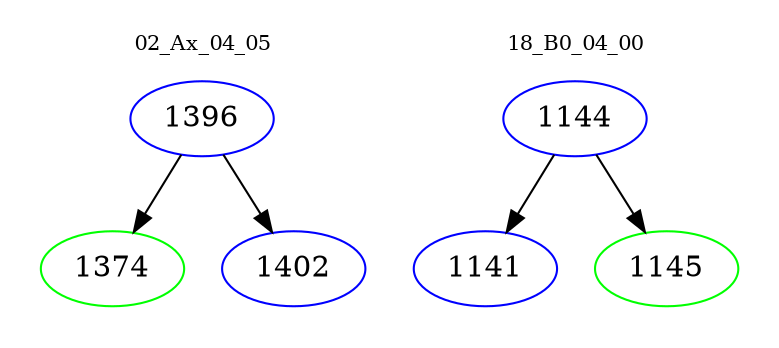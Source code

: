 digraph{
subgraph cluster_0 {
color = white
label = "02_Ax_04_05";
fontsize=10;
T0_1396 [label="1396", color="blue"]
T0_1396 -> T0_1374 [color="black"]
T0_1374 [label="1374", color="green"]
T0_1396 -> T0_1402 [color="black"]
T0_1402 [label="1402", color="blue"]
}
subgraph cluster_1 {
color = white
label = "18_B0_04_00";
fontsize=10;
T1_1144 [label="1144", color="blue"]
T1_1144 -> T1_1141 [color="black"]
T1_1141 [label="1141", color="blue"]
T1_1144 -> T1_1145 [color="black"]
T1_1145 [label="1145", color="green"]
}
}
